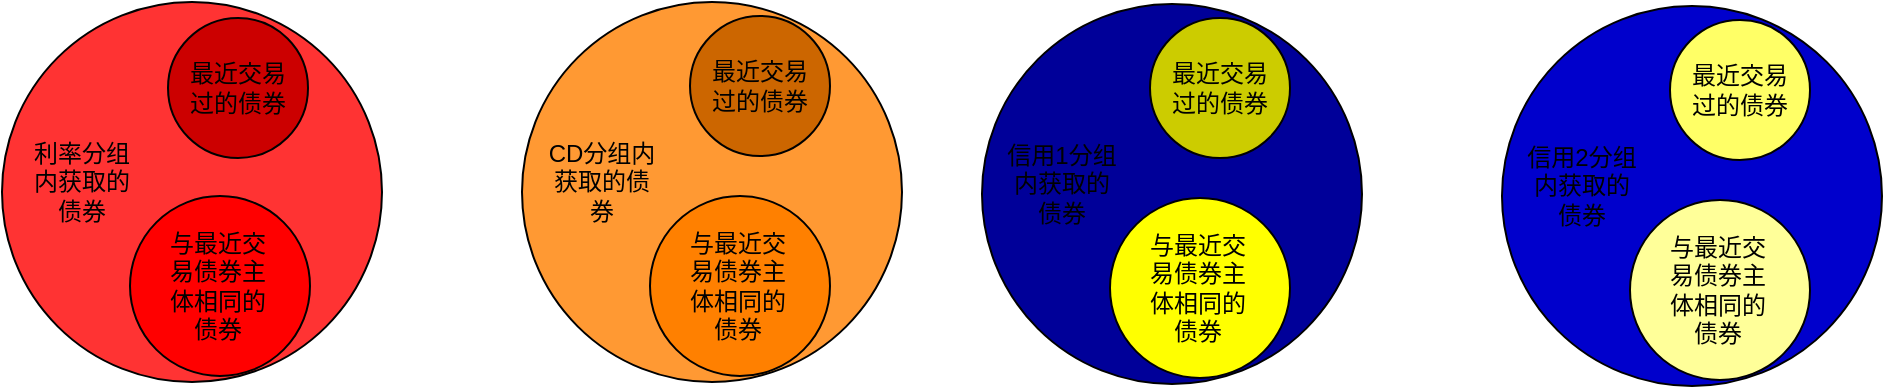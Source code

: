 <mxfile version="21.6.6" type="github">
  <diagram name="Page-1" id="cuxniRh0S-XcieH1EGRX">
    <mxGraphModel dx="1185" dy="639" grid="1" gridSize="10" guides="1" tooltips="1" connect="1" arrows="1" fold="1" page="1" pageScale="1" pageWidth="827" pageHeight="1169" math="0" shadow="0">
      <root>
        <mxCell id="0" />
        <mxCell id="1" parent="0" />
        <mxCell id="pzeU2sRxU3IxJTgZdXs2-1" value="" style="ellipse;whiteSpace=wrap;html=1;aspect=fixed;fillColor=#FF3333;" parent="1" vertex="1">
          <mxGeometry x="30" y="40" width="190" height="190" as="geometry" />
        </mxCell>
        <mxCell id="pzeU2sRxU3IxJTgZdXs2-2" value="利率分组内获取的债券" style="text;html=1;strokeColor=none;fillColor=none;align=center;verticalAlign=middle;whiteSpace=wrap;rounded=0;" parent="1" vertex="1">
          <mxGeometry x="40" y="115" width="60" height="30" as="geometry" />
        </mxCell>
        <mxCell id="pzeU2sRxU3IxJTgZdXs2-7" value="" style="group;fillColor=none;" parent="1" vertex="1" connectable="0">
          <mxGeometry x="113" y="48" width="70" height="70" as="geometry" />
        </mxCell>
        <mxCell id="pzeU2sRxU3IxJTgZdXs2-3" value="" style="ellipse;whiteSpace=wrap;html=1;aspect=fixed;fillColor=#CC0000;" parent="pzeU2sRxU3IxJTgZdXs2-7" vertex="1">
          <mxGeometry width="70" height="70" as="geometry" />
        </mxCell>
        <mxCell id="pzeU2sRxU3IxJTgZdXs2-4" value="最近交易过的债券" style="text;html=1;strokeColor=none;fillColor=none;align=center;verticalAlign=middle;whiteSpace=wrap;rounded=0;" parent="pzeU2sRxU3IxJTgZdXs2-7" vertex="1">
          <mxGeometry x="5" y="20" width="60" height="30" as="geometry" />
        </mxCell>
        <mxCell id="pzeU2sRxU3IxJTgZdXs2-8" value="" style="group" parent="1" vertex="1" connectable="0">
          <mxGeometry x="94" y="137" width="90" height="90" as="geometry" />
        </mxCell>
        <mxCell id="pzeU2sRxU3IxJTgZdXs2-5" value="" style="ellipse;whiteSpace=wrap;html=1;aspect=fixed;fillColor=#FF0000;" parent="pzeU2sRxU3IxJTgZdXs2-8" vertex="1">
          <mxGeometry width="90" height="90" as="geometry" />
        </mxCell>
        <mxCell id="pzeU2sRxU3IxJTgZdXs2-6" value="与最近交易债券主体相同的债券" style="text;html=1;strokeColor=none;fillColor=none;align=center;verticalAlign=middle;whiteSpace=wrap;rounded=0;" parent="pzeU2sRxU3IxJTgZdXs2-8" vertex="1">
          <mxGeometry x="14" y="30" width="60" height="30" as="geometry" />
        </mxCell>
        <mxCell id="r5-Ut91ZBRecWBddgbR_-1" value="" style="ellipse;whiteSpace=wrap;html=1;aspect=fixed;fillColor=#FF9933;" vertex="1" parent="1">
          <mxGeometry x="290" y="40" width="190" height="190" as="geometry" />
        </mxCell>
        <mxCell id="r5-Ut91ZBRecWBddgbR_-2" value="CD分组内获取的债券" style="text;html=1;strokeColor=none;fillColor=none;align=center;verticalAlign=middle;whiteSpace=wrap;rounded=0;" vertex="1" parent="1">
          <mxGeometry x="300" y="115" width="60" height="30" as="geometry" />
        </mxCell>
        <mxCell id="r5-Ut91ZBRecWBddgbR_-3" value="" style="group" vertex="1" connectable="0" parent="1">
          <mxGeometry x="374" y="47" width="70" height="70" as="geometry" />
        </mxCell>
        <mxCell id="r5-Ut91ZBRecWBddgbR_-4" value="" style="ellipse;whiteSpace=wrap;html=1;aspect=fixed;fillColor=#CC6600;" vertex="1" parent="r5-Ut91ZBRecWBddgbR_-3">
          <mxGeometry width="70" height="70" as="geometry" />
        </mxCell>
        <mxCell id="r5-Ut91ZBRecWBddgbR_-5" value="最近交易过的债券" style="text;html=1;strokeColor=none;fillColor=none;align=center;verticalAlign=middle;whiteSpace=wrap;rounded=0;" vertex="1" parent="r5-Ut91ZBRecWBddgbR_-3">
          <mxGeometry x="5" y="20" width="60" height="30" as="geometry" />
        </mxCell>
        <mxCell id="r5-Ut91ZBRecWBddgbR_-6" value="" style="group" vertex="1" connectable="0" parent="1">
          <mxGeometry x="354" y="137" width="90" height="90" as="geometry" />
        </mxCell>
        <mxCell id="r5-Ut91ZBRecWBddgbR_-7" value="" style="ellipse;whiteSpace=wrap;html=1;aspect=fixed;fillColor=#FF8000;" vertex="1" parent="r5-Ut91ZBRecWBddgbR_-6">
          <mxGeometry width="90" height="90" as="geometry" />
        </mxCell>
        <mxCell id="r5-Ut91ZBRecWBddgbR_-8" value="与最近交易债券主体相同的债券" style="text;html=1;strokeColor=none;fillColor=none;align=center;verticalAlign=middle;whiteSpace=wrap;rounded=0;" vertex="1" parent="r5-Ut91ZBRecWBddgbR_-6">
          <mxGeometry x="14" y="30" width="60" height="30" as="geometry" />
        </mxCell>
        <mxCell id="r5-Ut91ZBRecWBddgbR_-9" value="" style="ellipse;whiteSpace=wrap;html=1;aspect=fixed;fillColor=#000099;" vertex="1" parent="1">
          <mxGeometry x="520" y="41" width="190" height="190" as="geometry" />
        </mxCell>
        <mxCell id="r5-Ut91ZBRecWBddgbR_-10" value="信用1分组内获取的债券" style="text;html=1;strokeColor=none;fillColor=none;align=center;verticalAlign=middle;whiteSpace=wrap;rounded=0;" vertex="1" parent="1">
          <mxGeometry x="530" y="116" width="60" height="30" as="geometry" />
        </mxCell>
        <mxCell id="r5-Ut91ZBRecWBddgbR_-11" value="" style="group" vertex="1" connectable="0" parent="1">
          <mxGeometry x="604" y="48" width="70" height="70" as="geometry" />
        </mxCell>
        <mxCell id="r5-Ut91ZBRecWBddgbR_-12" value="" style="ellipse;whiteSpace=wrap;html=1;aspect=fixed;fillColor=#CCCC00;" vertex="1" parent="r5-Ut91ZBRecWBddgbR_-11">
          <mxGeometry width="70" height="70" as="geometry" />
        </mxCell>
        <mxCell id="r5-Ut91ZBRecWBddgbR_-13" value="最近交易过的债券" style="text;html=1;strokeColor=none;fillColor=none;align=center;verticalAlign=middle;whiteSpace=wrap;rounded=0;" vertex="1" parent="r5-Ut91ZBRecWBddgbR_-11">
          <mxGeometry x="5" y="20" width="60" height="30" as="geometry" />
        </mxCell>
        <mxCell id="r5-Ut91ZBRecWBddgbR_-14" value="" style="group" vertex="1" connectable="0" parent="1">
          <mxGeometry x="584" y="138" width="90" height="90" as="geometry" />
        </mxCell>
        <mxCell id="r5-Ut91ZBRecWBddgbR_-15" value="" style="ellipse;whiteSpace=wrap;html=1;aspect=fixed;fillColor=#FFFF00;" vertex="1" parent="r5-Ut91ZBRecWBddgbR_-14">
          <mxGeometry width="90" height="90" as="geometry" />
        </mxCell>
        <mxCell id="r5-Ut91ZBRecWBddgbR_-16" value="与最近交易债券主体相同的债券" style="text;html=1;strokeColor=none;fillColor=none;align=center;verticalAlign=middle;whiteSpace=wrap;rounded=0;" vertex="1" parent="r5-Ut91ZBRecWBddgbR_-14">
          <mxGeometry x="14" y="30" width="60" height="30" as="geometry" />
        </mxCell>
        <mxCell id="r5-Ut91ZBRecWBddgbR_-17" value="" style="ellipse;whiteSpace=wrap;html=1;aspect=fixed;fillColor=#0000CC;" vertex="1" parent="1">
          <mxGeometry x="780" y="42" width="190" height="190" as="geometry" />
        </mxCell>
        <mxCell id="r5-Ut91ZBRecWBddgbR_-18" value="信用2分组内获取的债券" style="text;html=1;strokeColor=none;fillColor=none;align=center;verticalAlign=middle;whiteSpace=wrap;rounded=0;" vertex="1" parent="1">
          <mxGeometry x="790" y="117" width="60" height="30" as="geometry" />
        </mxCell>
        <mxCell id="r5-Ut91ZBRecWBddgbR_-19" value="" style="group" vertex="1" connectable="0" parent="1">
          <mxGeometry x="864" y="49" width="70" height="70" as="geometry" />
        </mxCell>
        <mxCell id="r5-Ut91ZBRecWBddgbR_-20" value="" style="ellipse;whiteSpace=wrap;html=1;aspect=fixed;fillColor=#FFFF66;" vertex="1" parent="r5-Ut91ZBRecWBddgbR_-19">
          <mxGeometry width="70" height="70" as="geometry" />
        </mxCell>
        <mxCell id="r5-Ut91ZBRecWBddgbR_-21" value="最近交易过的债券" style="text;html=1;strokeColor=none;fillColor=none;align=center;verticalAlign=middle;whiteSpace=wrap;rounded=0;" vertex="1" parent="r5-Ut91ZBRecWBddgbR_-19">
          <mxGeometry x="5" y="20" width="60" height="30" as="geometry" />
        </mxCell>
        <mxCell id="r5-Ut91ZBRecWBddgbR_-22" value="" style="group" vertex="1" connectable="0" parent="1">
          <mxGeometry x="844" y="139" width="90" height="90" as="geometry" />
        </mxCell>
        <mxCell id="r5-Ut91ZBRecWBddgbR_-23" value="" style="ellipse;whiteSpace=wrap;html=1;aspect=fixed;fillColor=#FFFF99;" vertex="1" parent="r5-Ut91ZBRecWBddgbR_-22">
          <mxGeometry width="90" height="90" as="geometry" />
        </mxCell>
        <mxCell id="r5-Ut91ZBRecWBddgbR_-24" value="与最近交易债券主体相同的债券" style="text;html=1;strokeColor=none;fillColor=none;align=center;verticalAlign=middle;whiteSpace=wrap;rounded=0;" vertex="1" parent="r5-Ut91ZBRecWBddgbR_-22">
          <mxGeometry x="14" y="30" width="60" height="30" as="geometry" />
        </mxCell>
      </root>
    </mxGraphModel>
  </diagram>
</mxfile>
